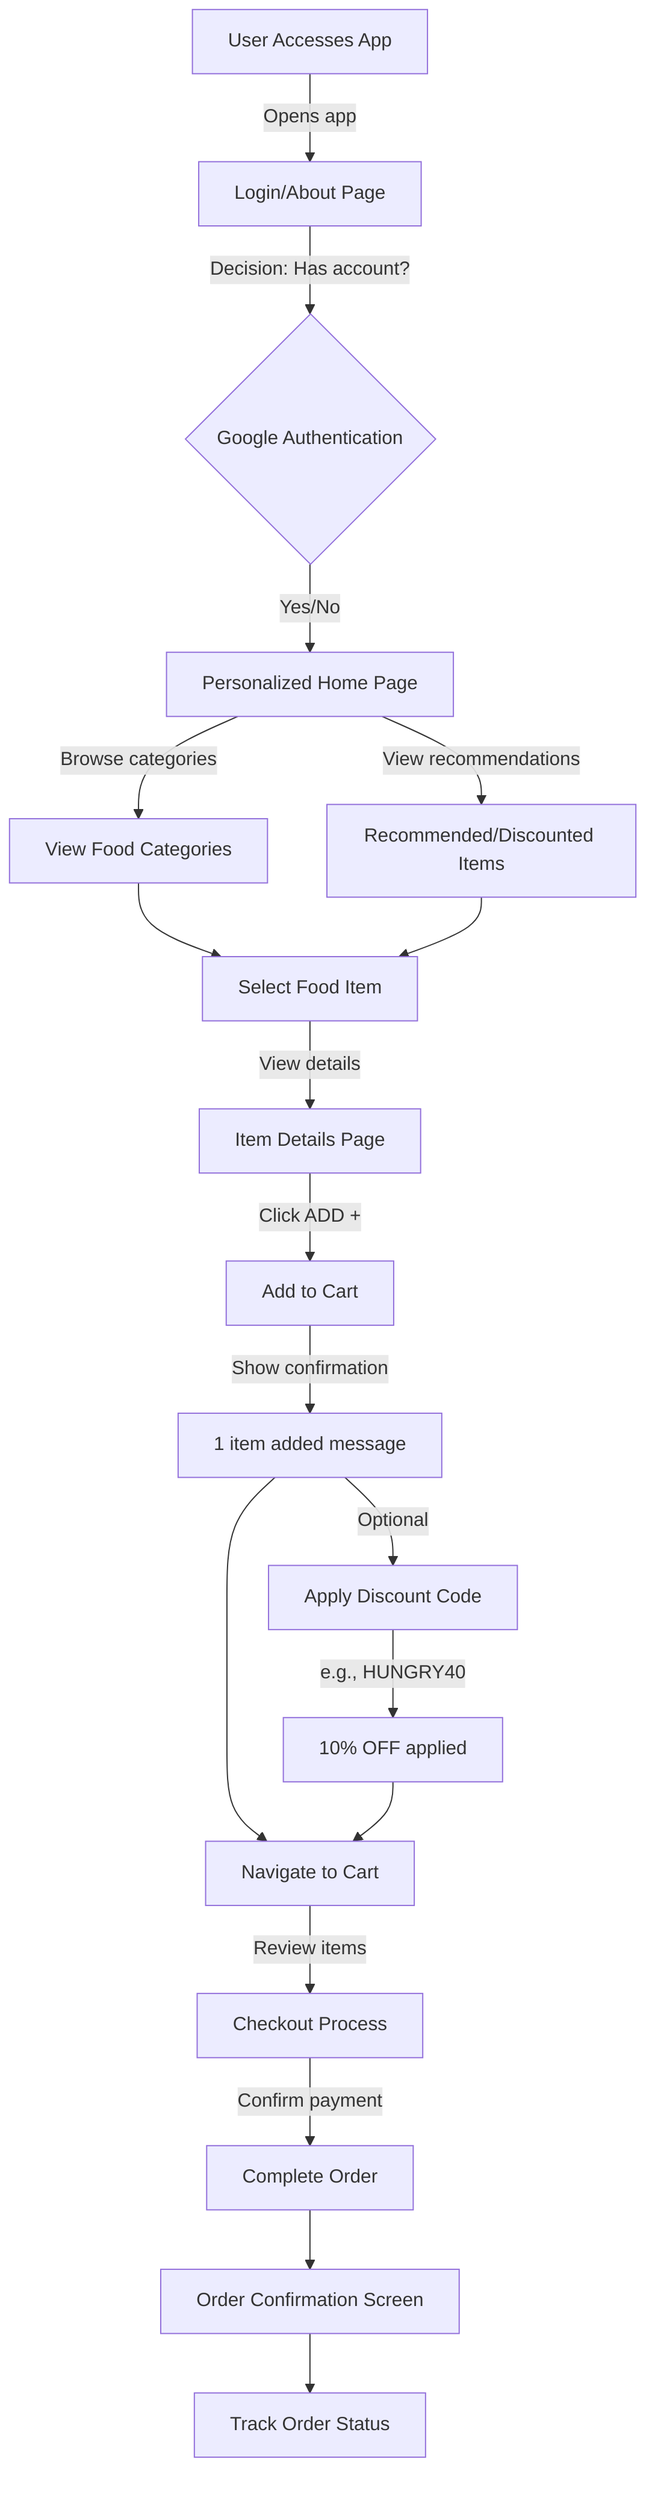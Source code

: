 graph TD
    A["User Accesses App"] -->|Opens app| B["Login/About Page"]
    B -->|"Decision: Has account?"| C{"Google Authentication"}
    C -->|"Yes/No"| D["Personalized Home Page"]
    D -->|"Browse categories"| E["View Food Categories"]
    D -->|"View recommendations"| F["Recommended/Discounted Items"]
    E --> G["Select Food Item"]
    F --> G
    G -->|"View details"| H["Item Details Page"]
    H -->|"Click ADD #43;"| I["Add to Cart"]
    I -->|"Show confirmation"| J["1 item added message"]
    J -->|"Optional"| K["Apply Discount Code"]
    K -->|"e.g., HUNGRY40"| L["10#37; OFF applied"]
    J --> M["Navigate to Cart"]
    L --> M
    M -->|"Review items"| N["Checkout Process"]
    N -->|"Confirm payment"| O["Complete Order"]
    O --> P["Order Confirmation Screen"]
    P --> Q["Track Order Status"]
